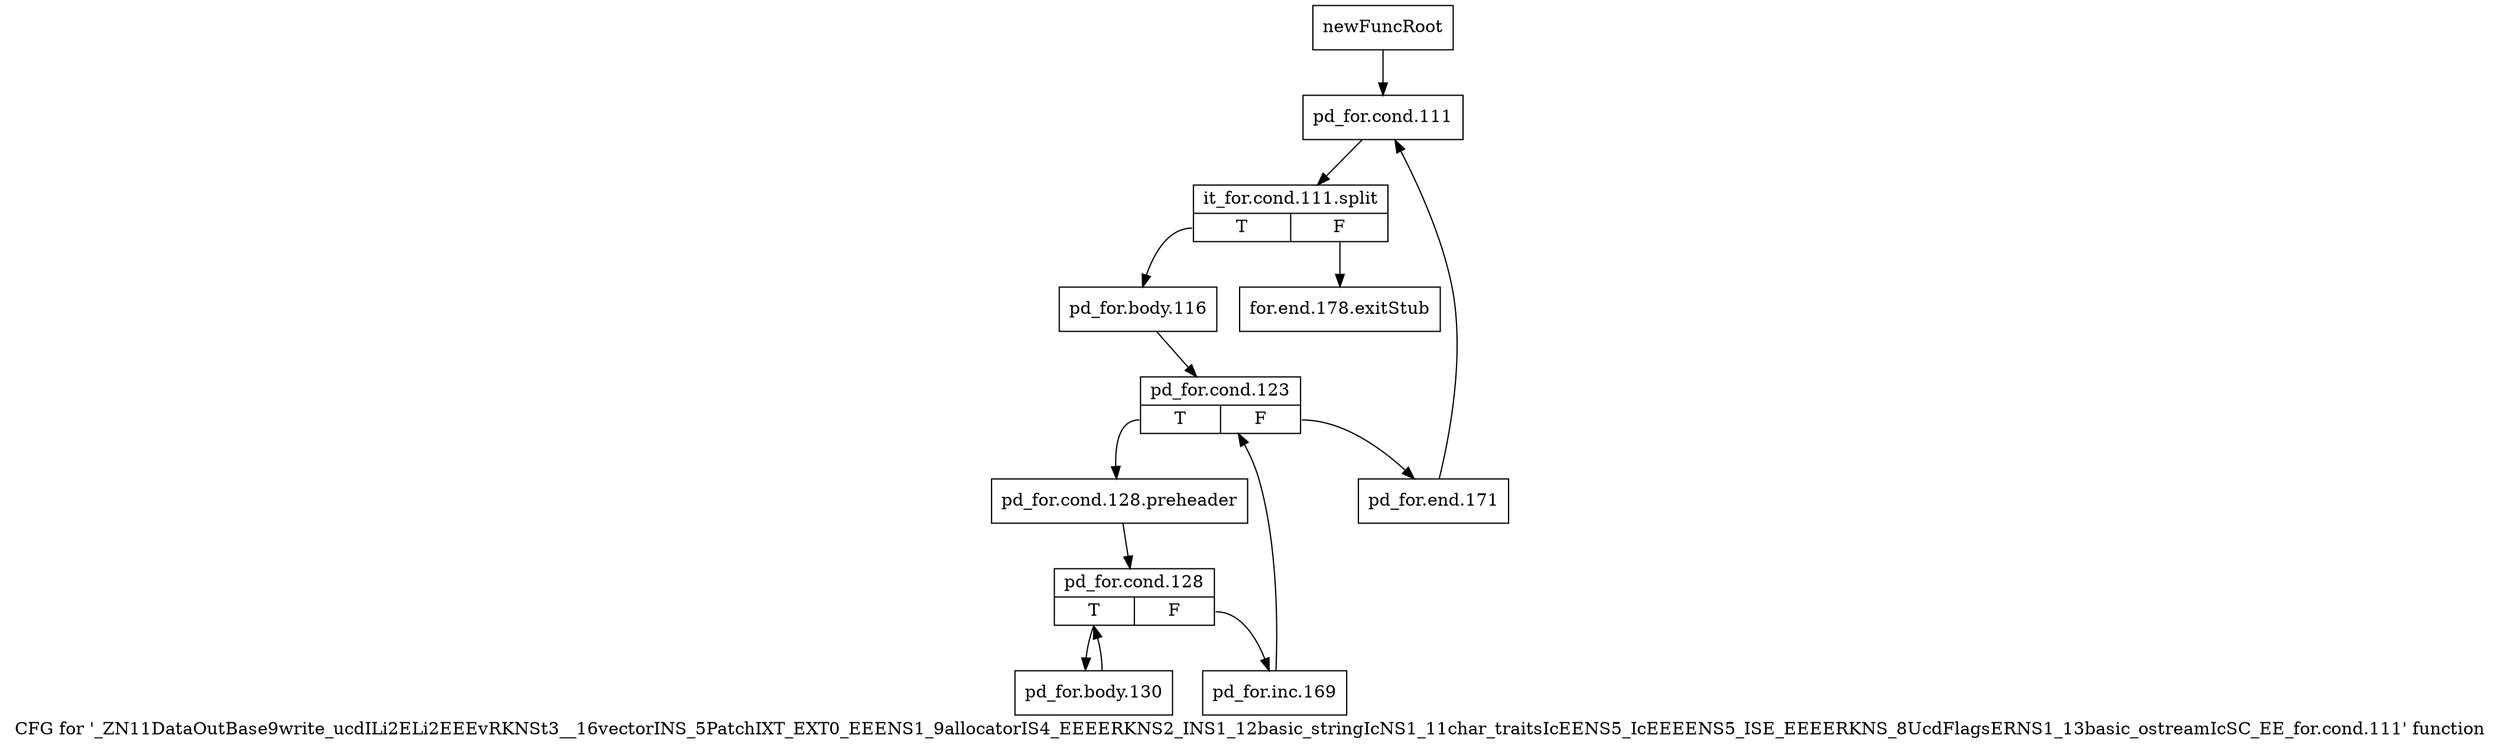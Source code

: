 digraph "CFG for '_ZN11DataOutBase9write_ucdILi2ELi2EEEvRKNSt3__16vectorINS_5PatchIXT_EXT0_EEENS1_9allocatorIS4_EEEERKNS2_INS1_12basic_stringIcNS1_11char_traitsIcEENS5_IcEEEENS5_ISE_EEEERKNS_8UcdFlagsERNS1_13basic_ostreamIcSC_EE_for.cond.111' function" {
	label="CFG for '_ZN11DataOutBase9write_ucdILi2ELi2EEEvRKNSt3__16vectorINS_5PatchIXT_EXT0_EEENS1_9allocatorIS4_EEEERKNS2_INS1_12basic_stringIcNS1_11char_traitsIcEENS5_IcEEEENS5_ISE_EEEERKNS_8UcdFlagsERNS1_13basic_ostreamIcSC_EE_for.cond.111' function";

	Node0x8bd81b0 [shape=record,label="{newFuncRoot}"];
	Node0x8bd81b0 -> Node0x8bd8250;
	Node0x8bd8200 [shape=record,label="{for.end.178.exitStub}"];
	Node0x8bd8250 [shape=record,label="{pd_for.cond.111}"];
	Node0x8bd8250 -> Node0xb7b2300;
	Node0xb7b2300 [shape=record,label="{it_for.cond.111.split|{<s0>T|<s1>F}}"];
	Node0xb7b2300:s0 -> Node0x8bd82a0;
	Node0xb7b2300:s1 -> Node0x8bd8200;
	Node0x8bd82a0 [shape=record,label="{pd_for.body.116}"];
	Node0x8bd82a0 -> Node0x8bd82f0;
	Node0x8bd82f0 [shape=record,label="{pd_for.cond.123|{<s0>T|<s1>F}}"];
	Node0x8bd82f0:s0 -> Node0x8bd8390;
	Node0x8bd82f0:s1 -> Node0x8bd8340;
	Node0x8bd8340 [shape=record,label="{pd_for.end.171}"];
	Node0x8bd8340 -> Node0x8bd8250;
	Node0x8bd8390 [shape=record,label="{pd_for.cond.128.preheader}"];
	Node0x8bd8390 -> Node0x8bd83e0;
	Node0x8bd83e0 [shape=record,label="{pd_for.cond.128|{<s0>T|<s1>F}}"];
	Node0x8bd83e0:s0 -> Node0x8bd8480;
	Node0x8bd83e0:s1 -> Node0x8bd8430;
	Node0x8bd8430 [shape=record,label="{pd_for.inc.169}"];
	Node0x8bd8430 -> Node0x8bd82f0;
	Node0x8bd8480 [shape=record,label="{pd_for.body.130}"];
	Node0x8bd8480 -> Node0x8bd83e0;
}
